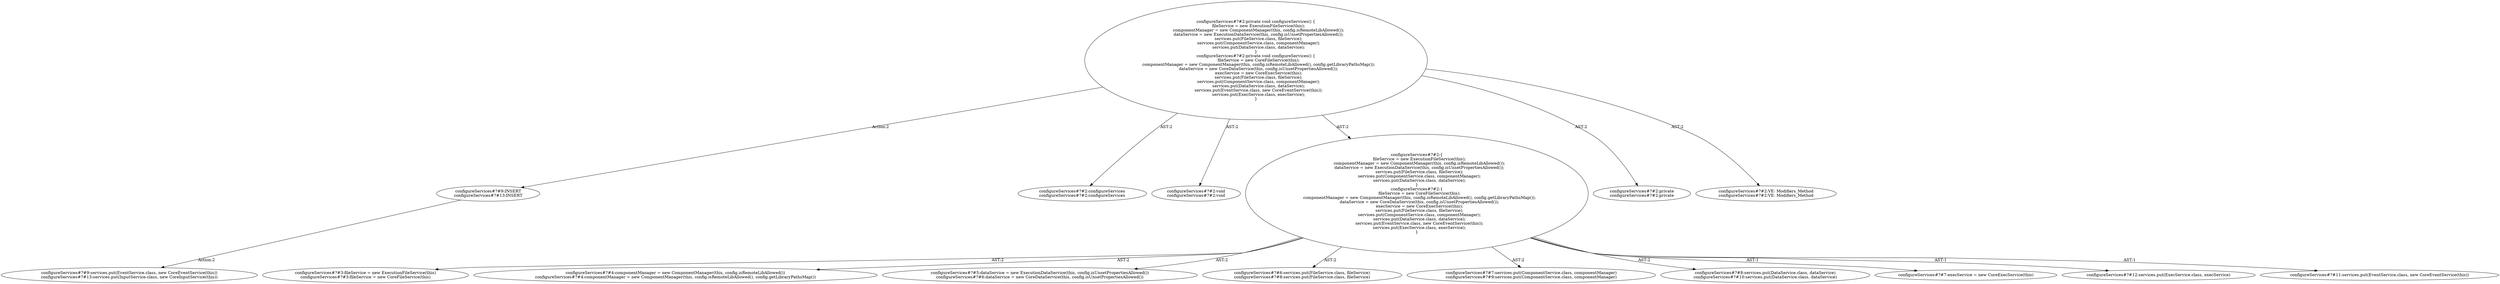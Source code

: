 digraph "Pattern" {
0 [label="configureServices#?#9:INSERT
configureServices#?#13:INSERT" shape=ellipse]
1 [label="configureServices#?#2:private void configureServices() \{
    fileService = new ExecutionFileService(this);
    componentManager = new ComponentManager(this, config.isRemoteLibAllowed());
    dataService = new ExecutionDataService(this, config.isUnsetPropertiesAllowed());
    services.put(FileService.class, fileService);
    services.put(ComponentService.class, componentManager);
    services.put(DataService.class, dataService);
\}
configureServices#?#2:private void configureServices() \{
    fileService = new CoreFileService(this);
    componentManager = new ComponentManager(this, config.isRemoteLibAllowed(), config.getLibraryPathsMap());
    dataService = new CoreDataService(this, config.isUnsetPropertiesAllowed());
    execService = new CoreExecService(this);
    services.put(FileService.class, fileService);
    services.put(ComponentService.class, componentManager);
    services.put(DataService.class, dataService);
    services.put(EventService.class, new CoreEventService(this));
    services.put(ExecService.class, execService);
\}" shape=ellipse]
2 [label="configureServices#?#2:configureServices
configureServices#?#2:configureServices" shape=ellipse]
3 [label="configureServices#?#2:void
configureServices#?#2:void" shape=ellipse]
4 [label="configureServices#?#2:\{
    fileService = new ExecutionFileService(this);
    componentManager = new ComponentManager(this, config.isRemoteLibAllowed());
    dataService = new ExecutionDataService(this, config.isUnsetPropertiesAllowed());
    services.put(FileService.class, fileService);
    services.put(ComponentService.class, componentManager);
    services.put(DataService.class, dataService);
\}
configureServices#?#2:\{
    fileService = new CoreFileService(this);
    componentManager = new ComponentManager(this, config.isRemoteLibAllowed(), config.getLibraryPathsMap());
    dataService = new CoreDataService(this, config.isUnsetPropertiesAllowed());
    execService = new CoreExecService(this);
    services.put(FileService.class, fileService);
    services.put(ComponentService.class, componentManager);
    services.put(DataService.class, dataService);
    services.put(EventService.class, new CoreEventService(this));
    services.put(ExecService.class, execService);
\}" shape=ellipse]
5 [label="configureServices#?#3:fileService = new ExecutionFileService(this)
configureServices#?#3:fileService = new CoreFileService(this)" shape=ellipse]
6 [label="configureServices#?#4:componentManager = new ComponentManager(this, config.isRemoteLibAllowed())
configureServices#?#4:componentManager = new ComponentManager(this, config.isRemoteLibAllowed(), config.getLibraryPathsMap())" shape=ellipse]
7 [label="configureServices#?#5:dataService = new ExecutionDataService(this, config.isUnsetPropertiesAllowed())
configureServices#?#6:dataService = new CoreDataService(this, config.isUnsetPropertiesAllowed())" shape=ellipse]
8 [label="configureServices#?#6:services.put(FileService.class, fileService)
configureServices#?#8:services.put(FileService.class, fileService)" shape=ellipse]
9 [label="configureServices#?#7:services.put(ComponentService.class, componentManager)
configureServices#?#9:services.put(ComponentService.class, componentManager)" shape=ellipse]
10 [label="configureServices#?#8:services.put(DataService.class, dataService)
configureServices#?#10:services.put(DataService.class, dataService)" shape=ellipse]
11 [label="configureServices#?#2:private
configureServices#?#2:private" shape=ellipse]
12 [label="configureServices#?#2:VE: Modifiers_Method
configureServices#?#2:VE: Modifiers_Method" shape=ellipse]
13 [label="configureServices#?#9:services.put(EventService.class, new CoreEventService(this))
configureServices#?#13:services.put(InputService.class, new CoreInputService(this))" shape=ellipse]
14 [label="configureServices#?#7:execService = new CoreExecService(this)" shape=ellipse]
15 [label="configureServices#?#12:services.put(ExecService.class, execService)" shape=ellipse]
16 [label="configureServices#?#11:services.put(EventService.class, new CoreEventService(this))" shape=ellipse]
0 -> 13 [label="Action:2"];
1 -> 0 [label="Action:2"];
1 -> 2 [label="AST:2"];
1 -> 3 [label="AST:2"];
1 -> 4 [label="AST:2"];
1 -> 11 [label="AST:2"];
1 -> 12 [label="AST:2"];
4 -> 5 [label="AST:2"];
4 -> 6 [label="AST:2"];
4 -> 7 [label="AST:2"];
4 -> 8 [label="AST:2"];
4 -> 9 [label="AST:2"];
4 -> 10 [label="AST:2"];
4 -> 14 [label="AST:1"];
4 -> 15 [label="AST:1"];
4 -> 16 [label="AST:1"];
}